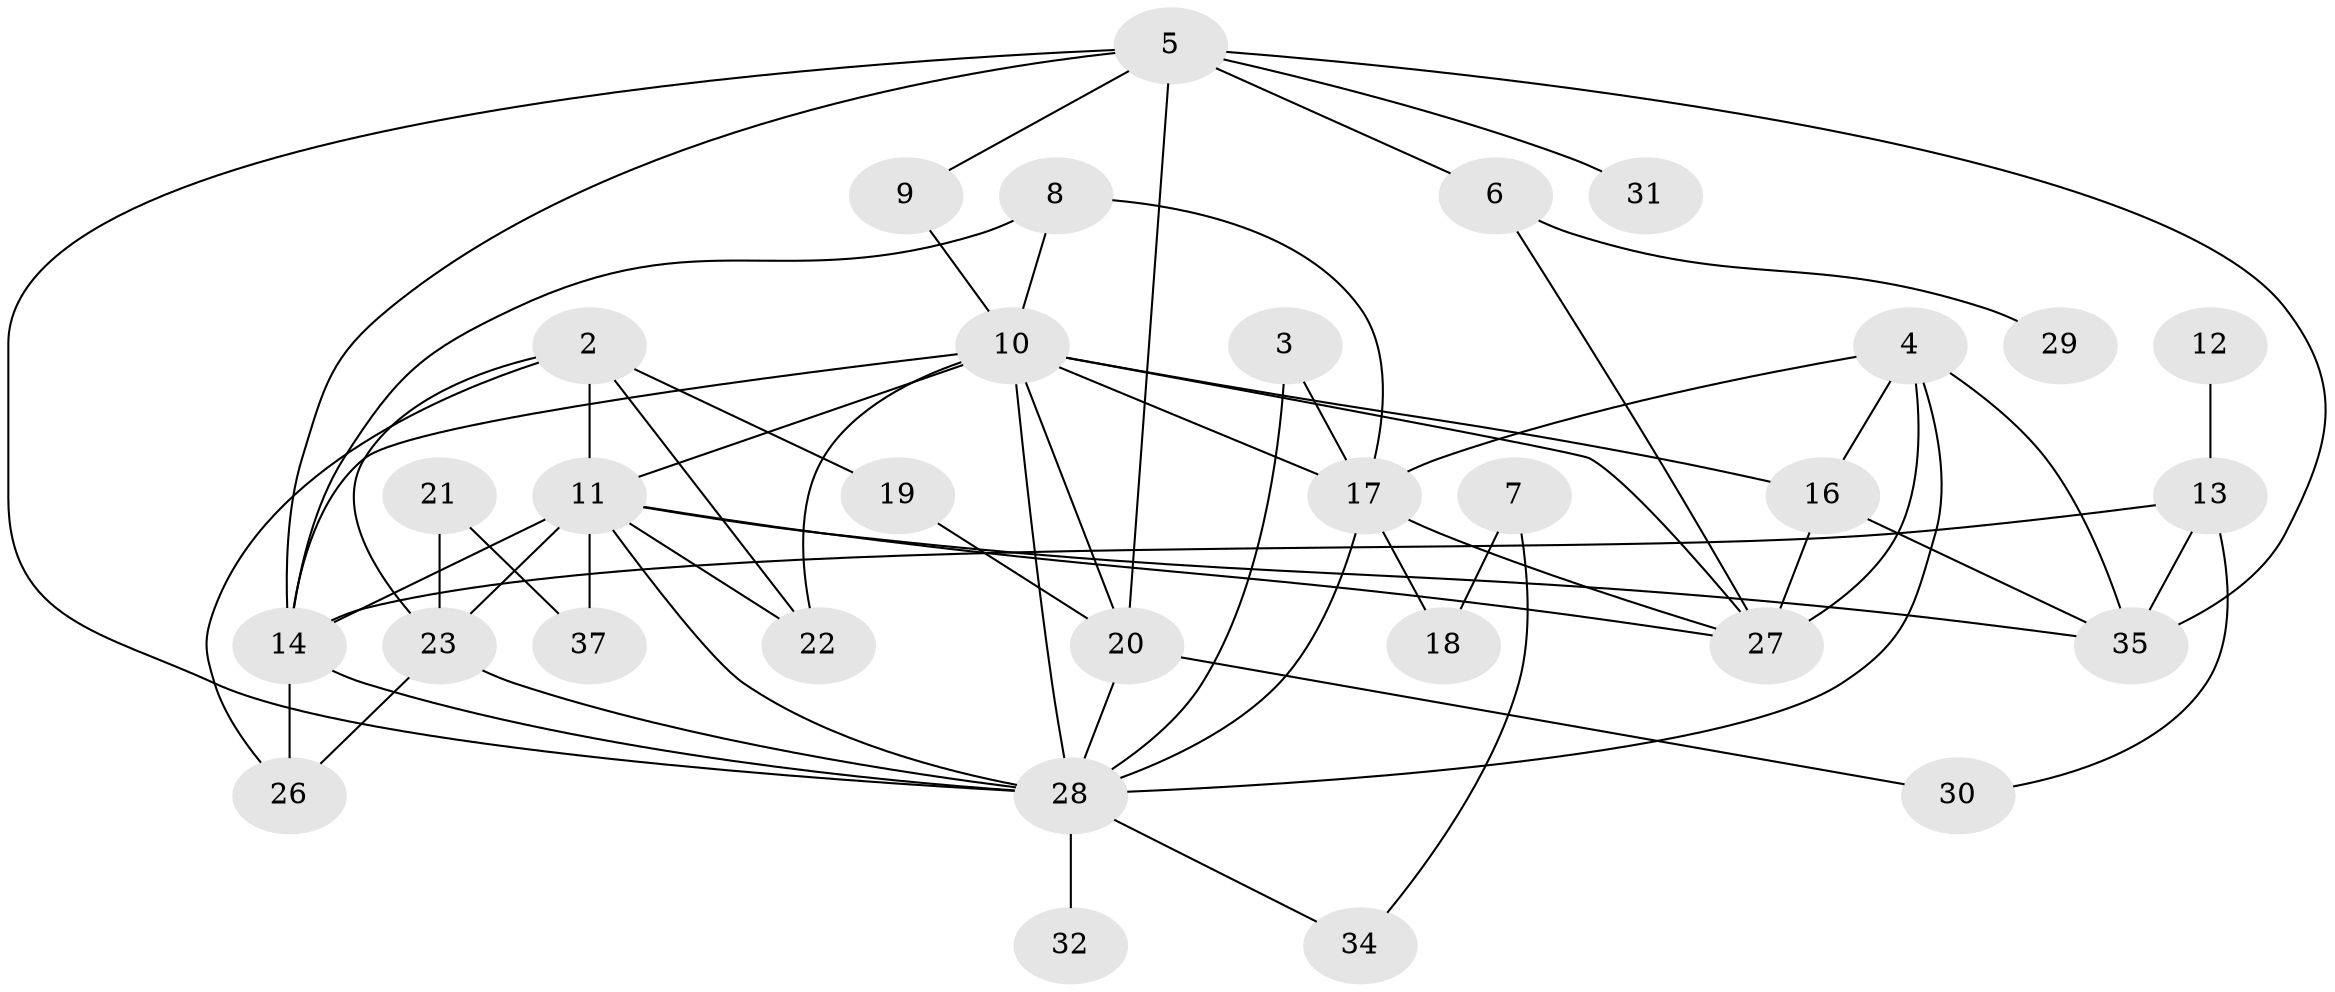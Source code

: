 // original degree distribution, {0: 0.049586776859504134, 2: 0.32231404958677684, 1: 0.2066115702479339, 3: 0.18181818181818182, 6: 0.03305785123966942, 4: 0.12396694214876033, 5: 0.0743801652892562, 8: 0.008264462809917356}
// Generated by graph-tools (version 1.1) at 2025/48/03/04/25 22:48:23]
// undirected, 31 vertices, 62 edges
graph export_dot {
  node [color=gray90,style=filled];
  2;
  3;
  4;
  5;
  6;
  7;
  8;
  9;
  10;
  11;
  12;
  13;
  14;
  16;
  17;
  18;
  19;
  20;
  21;
  22;
  23;
  26;
  27;
  28;
  29;
  30;
  31;
  32;
  34;
  35;
  37;
  2 -- 11 [weight=1.0];
  2 -- 19 [weight=1.0];
  2 -- 22 [weight=1.0];
  2 -- 23 [weight=1.0];
  2 -- 26 [weight=1.0];
  3 -- 17 [weight=1.0];
  3 -- 28 [weight=2.0];
  4 -- 16 [weight=1.0];
  4 -- 17 [weight=1.0];
  4 -- 27 [weight=3.0];
  4 -- 28 [weight=1.0];
  4 -- 35 [weight=1.0];
  5 -- 6 [weight=1.0];
  5 -- 9 [weight=2.0];
  5 -- 14 [weight=1.0];
  5 -- 20 [weight=1.0];
  5 -- 28 [weight=1.0];
  5 -- 31 [weight=1.0];
  5 -- 35 [weight=2.0];
  6 -- 27 [weight=1.0];
  6 -- 29 [weight=1.0];
  7 -- 18 [weight=1.0];
  7 -- 34 [weight=1.0];
  8 -- 10 [weight=1.0];
  8 -- 14 [weight=1.0];
  8 -- 17 [weight=1.0];
  9 -- 10 [weight=1.0];
  10 -- 11 [weight=1.0];
  10 -- 14 [weight=3.0];
  10 -- 16 [weight=2.0];
  10 -- 17 [weight=1.0];
  10 -- 20 [weight=1.0];
  10 -- 22 [weight=1.0];
  10 -- 27 [weight=1.0];
  10 -- 28 [weight=1.0];
  11 -- 14 [weight=2.0];
  11 -- 22 [weight=1.0];
  11 -- 23 [weight=1.0];
  11 -- 27 [weight=1.0];
  11 -- 28 [weight=2.0];
  11 -- 35 [weight=1.0];
  11 -- 37 [weight=1.0];
  12 -- 13 [weight=2.0];
  13 -- 14 [weight=1.0];
  13 -- 30 [weight=1.0];
  13 -- 35 [weight=2.0];
  14 -- 26 [weight=1.0];
  14 -- 28 [weight=1.0];
  16 -- 27 [weight=1.0];
  16 -- 35 [weight=1.0];
  17 -- 18 [weight=1.0];
  17 -- 27 [weight=1.0];
  17 -- 28 [weight=1.0];
  19 -- 20 [weight=1.0];
  20 -- 28 [weight=1.0];
  20 -- 30 [weight=1.0];
  21 -- 23 [weight=1.0];
  21 -- 37 [weight=1.0];
  23 -- 26 [weight=1.0];
  23 -- 28 [weight=1.0];
  28 -- 32 [weight=1.0];
  28 -- 34 [weight=1.0];
}
